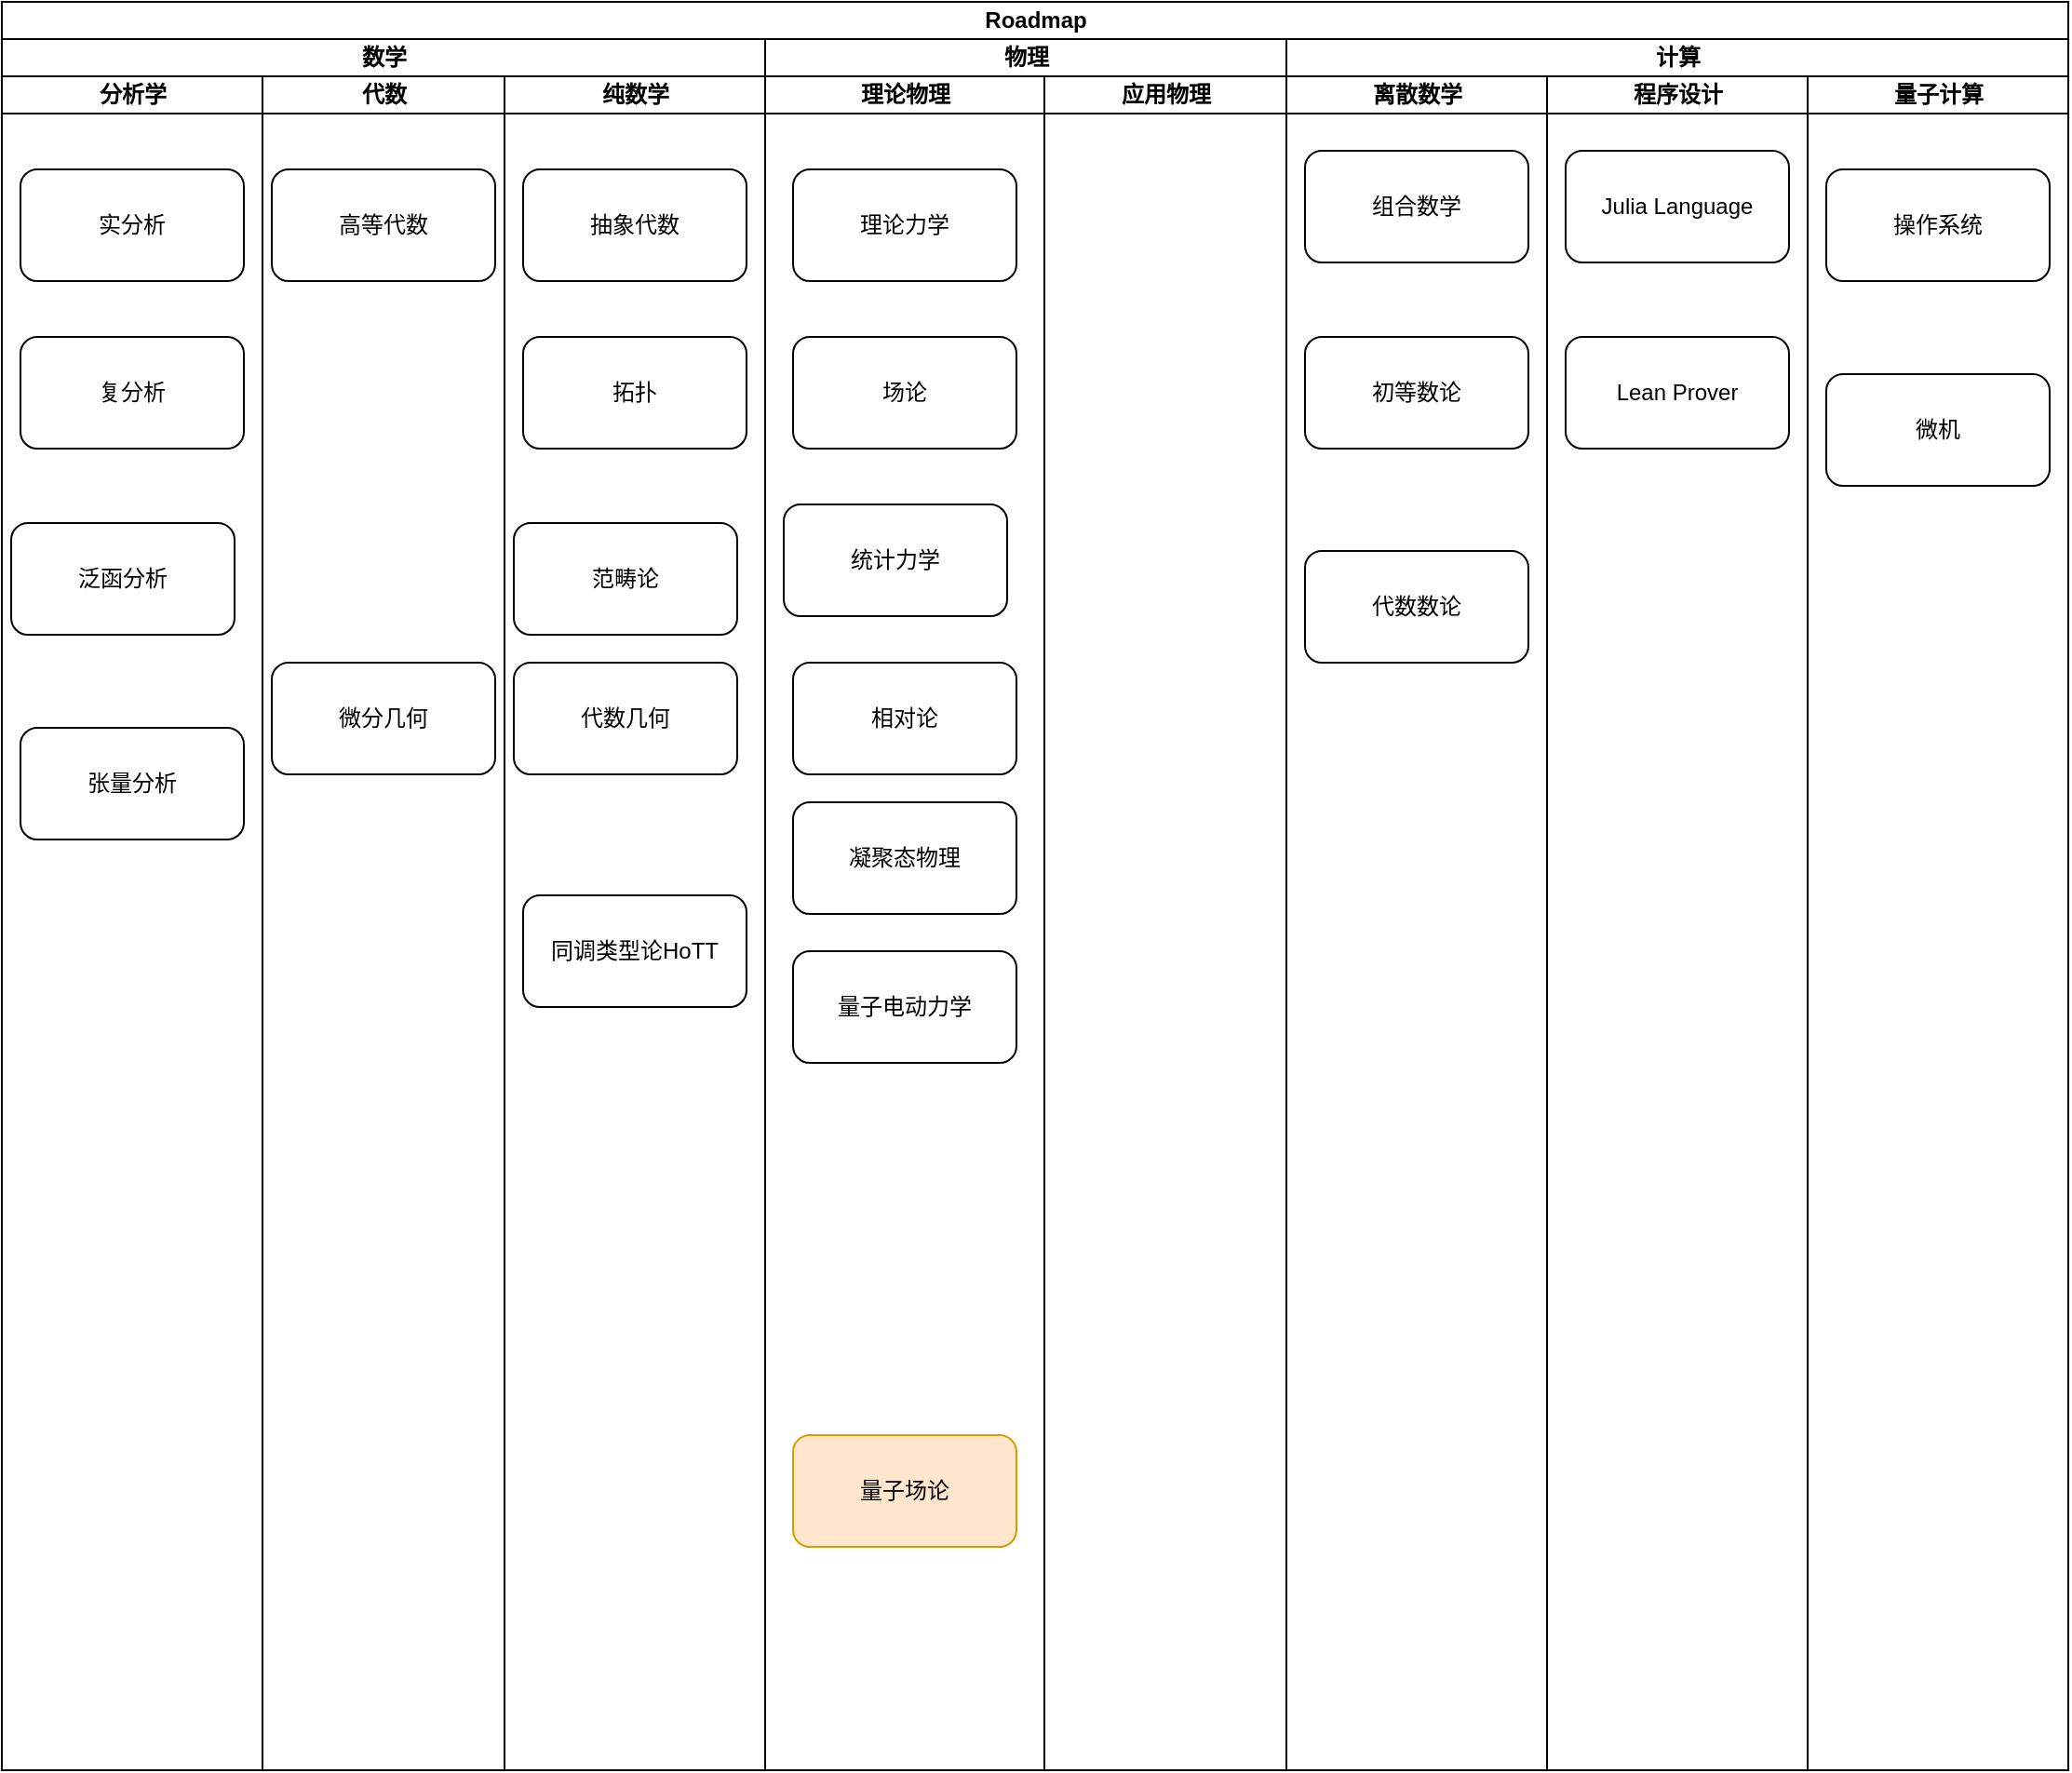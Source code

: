 <mxfile version="21.3.7" type="github">
  <diagram name="Roadmap" id="74e2e168-ea6b-b213-b513-2b3c1d86103e">
    <mxGraphModel dx="1444" dy="925" grid="1" gridSize="10" guides="1" tooltips="1" connect="1" arrows="1" fold="1" page="1" pageScale="1" pageWidth="1100" pageHeight="850" background="none" math="0" shadow="0">
      <root>
        <mxCell id="0" />
        <mxCell id="1" parent="0" />
        <mxCell id="NTD_w7OnmmbaVp7g4xW4-17" value="Roadmap" style="swimlane;childLayout=stackLayout;resizeParent=1;resizeParentMax=0;startSize=20;html=1;" vertex="1" parent="1">
          <mxGeometry x="90" y="70" width="1110" height="950" as="geometry" />
        </mxCell>
        <mxCell id="NTD_w7OnmmbaVp7g4xW4-18" value="数学" style="swimlane;startSize=20;html=1;" vertex="1" parent="NTD_w7OnmmbaVp7g4xW4-17">
          <mxGeometry y="20" width="410" height="930" as="geometry" />
        </mxCell>
        <mxCell id="NTD_w7OnmmbaVp7g4xW4-21" value="" style="swimlane;childLayout=stackLayout;resizeParent=1;resizeParentMax=0;startSize=0;html=1;" vertex="1" parent="NTD_w7OnmmbaVp7g4xW4-18">
          <mxGeometry y="20" width="410" height="910" as="geometry">
            <mxRectangle x="4.547e-13" y="20" width="80" height="30" as="alternateBounds" />
          </mxGeometry>
        </mxCell>
        <mxCell id="NTD_w7OnmmbaVp7g4xW4-22" value="分析学" style="swimlane;startSize=20;html=1;" vertex="1" parent="NTD_w7OnmmbaVp7g4xW4-21">
          <mxGeometry width="140" height="910" as="geometry" />
        </mxCell>
        <mxCell id="NTD_w7OnmmbaVp7g4xW4-25" value="实分析" style="rounded=1;whiteSpace=wrap;html=1;" vertex="1" parent="NTD_w7OnmmbaVp7g4xW4-22">
          <mxGeometry x="10" y="50" width="120" height="60" as="geometry" />
        </mxCell>
        <mxCell id="NTD_w7OnmmbaVp7g4xW4-26" value="复分析" style="rounded=1;whiteSpace=wrap;html=1;" vertex="1" parent="NTD_w7OnmmbaVp7g4xW4-22">
          <mxGeometry x="10" y="140" width="120" height="60" as="geometry" />
        </mxCell>
        <mxCell id="NTD_w7OnmmbaVp7g4xW4-27" value="泛函分析" style="rounded=1;whiteSpace=wrap;html=1;" vertex="1" parent="NTD_w7OnmmbaVp7g4xW4-22">
          <mxGeometry x="5" y="240" width="120" height="60" as="geometry" />
        </mxCell>
        <mxCell id="NTD_w7OnmmbaVp7g4xW4-28" value="张量分析" style="rounded=1;whiteSpace=wrap;html=1;" vertex="1" parent="NTD_w7OnmmbaVp7g4xW4-22">
          <mxGeometry x="10" y="350" width="120" height="60" as="geometry" />
        </mxCell>
        <mxCell id="NTD_w7OnmmbaVp7g4xW4-23" value="代数" style="swimlane;startSize=20;html=1;" vertex="1" parent="NTD_w7OnmmbaVp7g4xW4-21">
          <mxGeometry x="140" width="130" height="910" as="geometry" />
        </mxCell>
        <mxCell id="NTD_w7OnmmbaVp7g4xW4-31" value="高等代数" style="rounded=1;whiteSpace=wrap;html=1;" vertex="1" parent="NTD_w7OnmmbaVp7g4xW4-23">
          <mxGeometry x="5" y="50" width="120" height="60" as="geometry" />
        </mxCell>
        <mxCell id="NTD_w7OnmmbaVp7g4xW4-29" value="微分几何" style="rounded=1;whiteSpace=wrap;html=1;" vertex="1" parent="NTD_w7OnmmbaVp7g4xW4-23">
          <mxGeometry x="5" y="315" width="120" height="60" as="geometry" />
        </mxCell>
        <mxCell id="NTD_w7OnmmbaVp7g4xW4-24" value="纯数学" style="swimlane;startSize=20;html=1;" vertex="1" parent="NTD_w7OnmmbaVp7g4xW4-21">
          <mxGeometry x="270" width="140" height="910" as="geometry" />
        </mxCell>
        <mxCell id="NTD_w7OnmmbaVp7g4xW4-30" value="抽象代数" style="rounded=1;whiteSpace=wrap;html=1;" vertex="1" parent="NTD_w7OnmmbaVp7g4xW4-24">
          <mxGeometry x="10" y="50" width="120" height="60" as="geometry" />
        </mxCell>
        <mxCell id="NTD_w7OnmmbaVp7g4xW4-32" value="拓扑" style="rounded=1;whiteSpace=wrap;html=1;" vertex="1" parent="NTD_w7OnmmbaVp7g4xW4-24">
          <mxGeometry x="10" y="140" width="120" height="60" as="geometry" />
        </mxCell>
        <mxCell id="NTD_w7OnmmbaVp7g4xW4-33" value="范畴论" style="rounded=1;whiteSpace=wrap;html=1;" vertex="1" parent="NTD_w7OnmmbaVp7g4xW4-24">
          <mxGeometry x="5" y="240" width="120" height="60" as="geometry" />
        </mxCell>
        <mxCell id="NTD_w7OnmmbaVp7g4xW4-35" value="代数几何" style="rounded=1;whiteSpace=wrap;html=1;" vertex="1" parent="NTD_w7OnmmbaVp7g4xW4-24">
          <mxGeometry x="5" y="315" width="120" height="60" as="geometry" />
        </mxCell>
        <mxCell id="NTD_w7OnmmbaVp7g4xW4-34" value="同调类型论HoTT" style="rounded=1;whiteSpace=wrap;html=1;" vertex="1" parent="NTD_w7OnmmbaVp7g4xW4-24">
          <mxGeometry x="10" y="440" width="120" height="60" as="geometry" />
        </mxCell>
        <mxCell id="NTD_w7OnmmbaVp7g4xW4-19" value="物理" style="swimlane;startSize=20;html=1;" vertex="1" parent="NTD_w7OnmmbaVp7g4xW4-17">
          <mxGeometry x="410" y="20" width="280" height="930" as="geometry" />
        </mxCell>
        <mxCell id="NTD_w7OnmmbaVp7g4xW4-45" value="" style="swimlane;childLayout=stackLayout;resizeParent=1;resizeParentMax=0;startSize=0;html=1;" vertex="1" parent="NTD_w7OnmmbaVp7g4xW4-19">
          <mxGeometry y="20" width="280" height="910" as="geometry" />
        </mxCell>
        <mxCell id="NTD_w7OnmmbaVp7g4xW4-46" value="理论物理" style="swimlane;startSize=20;html=1;" vertex="1" parent="NTD_w7OnmmbaVp7g4xW4-45">
          <mxGeometry width="150" height="910" as="geometry" />
        </mxCell>
        <mxCell id="NTD_w7OnmmbaVp7g4xW4-51" value="理论力学" style="rounded=1;whiteSpace=wrap;html=1;" vertex="1" parent="NTD_w7OnmmbaVp7g4xW4-46">
          <mxGeometry x="15" y="50" width="120" height="60" as="geometry" />
        </mxCell>
        <mxCell id="NTD_w7OnmmbaVp7g4xW4-52" value="场论" style="rounded=1;whiteSpace=wrap;html=1;" vertex="1" parent="NTD_w7OnmmbaVp7g4xW4-46">
          <mxGeometry x="15" y="140" width="120" height="60" as="geometry" />
        </mxCell>
        <mxCell id="NTD_w7OnmmbaVp7g4xW4-53" value="相对论" style="rounded=1;whiteSpace=wrap;html=1;" vertex="1" parent="NTD_w7OnmmbaVp7g4xW4-46">
          <mxGeometry x="15" y="315" width="120" height="60" as="geometry" />
        </mxCell>
        <mxCell id="NTD_w7OnmmbaVp7g4xW4-54" value="量子电动力学" style="rounded=1;whiteSpace=wrap;html=1;" vertex="1" parent="NTD_w7OnmmbaVp7g4xW4-46">
          <mxGeometry x="15" y="470" width="120" height="60" as="geometry" />
        </mxCell>
        <mxCell id="NTD_w7OnmmbaVp7g4xW4-55" value="量子场论" style="rounded=1;whiteSpace=wrap;html=1;fillColor=#ffe6cc;strokeColor=#d79b00;" vertex="1" parent="NTD_w7OnmmbaVp7g4xW4-46">
          <mxGeometry x="15" y="730" width="120" height="60" as="geometry" />
        </mxCell>
        <mxCell id="NTD_w7OnmmbaVp7g4xW4-56" value="统计力学" style="rounded=1;whiteSpace=wrap;html=1;" vertex="1" parent="NTD_w7OnmmbaVp7g4xW4-46">
          <mxGeometry x="10" y="230" width="120" height="60" as="geometry" />
        </mxCell>
        <mxCell id="NTD_w7OnmmbaVp7g4xW4-58" value="凝聚态物理" style="rounded=1;whiteSpace=wrap;html=1;" vertex="1" parent="NTD_w7OnmmbaVp7g4xW4-46">
          <mxGeometry x="15" y="390" width="120" height="60" as="geometry" />
        </mxCell>
        <mxCell id="NTD_w7OnmmbaVp7g4xW4-47" value="应用物理" style="swimlane;startSize=20;html=1;" vertex="1" parent="NTD_w7OnmmbaVp7g4xW4-45">
          <mxGeometry x="150" width="130" height="910" as="geometry" />
        </mxCell>
        <mxCell id="NTD_w7OnmmbaVp7g4xW4-20" value="计算" style="swimlane;startSize=20;html=1;" vertex="1" parent="NTD_w7OnmmbaVp7g4xW4-17">
          <mxGeometry x="690" y="20" width="420" height="930" as="geometry" />
        </mxCell>
        <mxCell id="NTD_w7OnmmbaVp7g4xW4-36" value="" style="swimlane;childLayout=stackLayout;resizeParent=1;resizeParentMax=0;startSize=0;html=1;" vertex="1" parent="NTD_w7OnmmbaVp7g4xW4-20">
          <mxGeometry x="4.547e-13" y="20" width="420.0" height="910" as="geometry" />
        </mxCell>
        <mxCell id="NTD_w7OnmmbaVp7g4xW4-37" value="离散数学" style="swimlane;startSize=20;html=1;" vertex="1" parent="NTD_w7OnmmbaVp7g4xW4-36">
          <mxGeometry width="140.0" height="910" as="geometry" />
        </mxCell>
        <mxCell id="NTD_w7OnmmbaVp7g4xW4-40" value="组合数学" style="rounded=1;whiteSpace=wrap;html=1;" vertex="1" parent="NTD_w7OnmmbaVp7g4xW4-37">
          <mxGeometry x="10.0" y="40" width="120" height="60" as="geometry" />
        </mxCell>
        <mxCell id="NTD_w7OnmmbaVp7g4xW4-41" value="初等数论" style="rounded=1;whiteSpace=wrap;html=1;" vertex="1" parent="NTD_w7OnmmbaVp7g4xW4-37">
          <mxGeometry x="10.0" y="140" width="120" height="60" as="geometry" />
        </mxCell>
        <mxCell id="NTD_w7OnmmbaVp7g4xW4-42" value="代数数论" style="rounded=1;whiteSpace=wrap;html=1;" vertex="1" parent="NTD_w7OnmmbaVp7g4xW4-37">
          <mxGeometry x="10.0" y="255" width="120" height="60" as="geometry" />
        </mxCell>
        <mxCell id="NTD_w7OnmmbaVp7g4xW4-38" value="程序设计" style="swimlane;startSize=20;html=1;" vertex="1" parent="NTD_w7OnmmbaVp7g4xW4-36">
          <mxGeometry x="140.0" width="140" height="910" as="geometry" />
        </mxCell>
        <mxCell id="NTD_w7OnmmbaVp7g4xW4-59" value="Julia Language" style="rounded=1;whiteSpace=wrap;html=1;" vertex="1" parent="NTD_w7OnmmbaVp7g4xW4-38">
          <mxGeometry x="10" y="40" width="120" height="60" as="geometry" />
        </mxCell>
        <mxCell id="NTD_w7OnmmbaVp7g4xW4-60" value="Lean Prover" style="rounded=1;whiteSpace=wrap;html=1;" vertex="1" parent="NTD_w7OnmmbaVp7g4xW4-38">
          <mxGeometry x="10" y="140" width="120" height="60" as="geometry" />
        </mxCell>
        <mxCell id="NTD_w7OnmmbaVp7g4xW4-39" value="量子计算" style="swimlane;startSize=20;html=1;" vertex="1" parent="NTD_w7OnmmbaVp7g4xW4-36">
          <mxGeometry x="280.0" width="140" height="910" as="geometry" />
        </mxCell>
        <mxCell id="NTD_w7OnmmbaVp7g4xW4-43" value="操作系统" style="rounded=1;whiteSpace=wrap;html=1;" vertex="1" parent="NTD_w7OnmmbaVp7g4xW4-39">
          <mxGeometry x="10" y="50" width="120" height="60" as="geometry" />
        </mxCell>
        <mxCell id="NTD_w7OnmmbaVp7g4xW4-44" value="微机" style="rounded=1;whiteSpace=wrap;html=1;" vertex="1" parent="NTD_w7OnmmbaVp7g4xW4-39">
          <mxGeometry x="10" y="160" width="120" height="60" as="geometry" />
        </mxCell>
      </root>
    </mxGraphModel>
  </diagram>
</mxfile>
